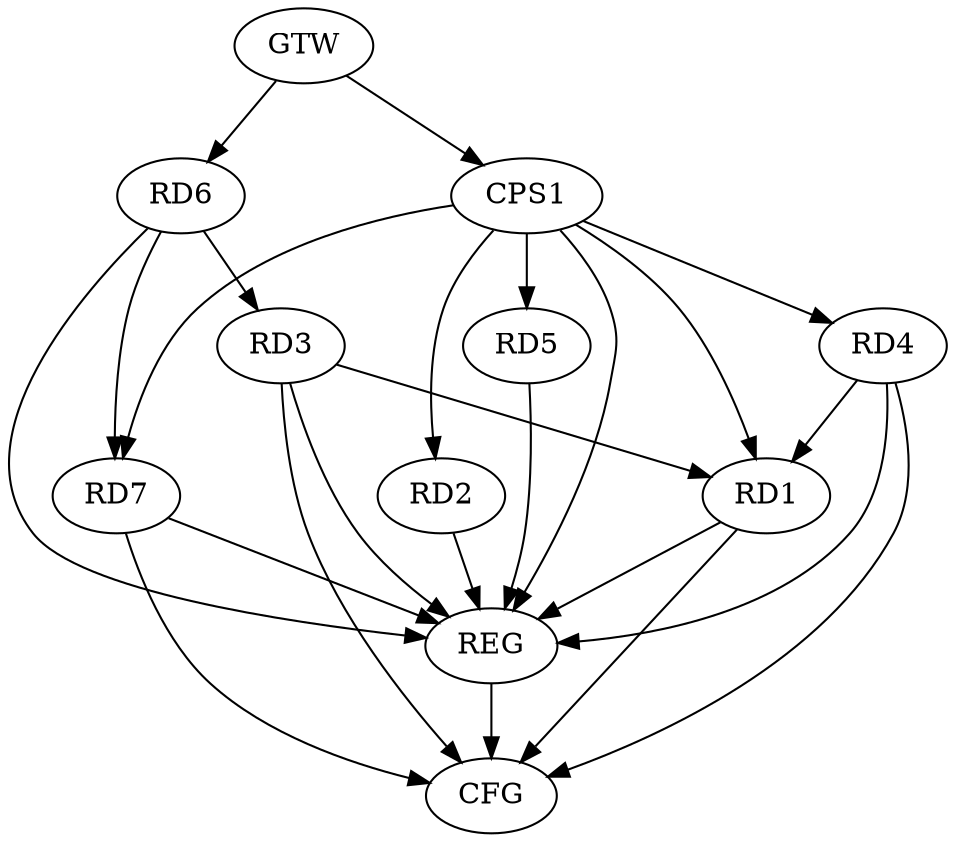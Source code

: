 strict digraph G {
  RD1 [ label="RD1" ];
  RD2 [ label="RD2" ];
  RD3 [ label="RD3" ];
  RD4 [ label="RD4" ];
  RD5 [ label="RD5" ];
  RD6 [ label="RD6" ];
  RD7 [ label="RD7" ];
  CPS1 [ label="CPS1" ];
  GTW [ label="GTW" ];
  REG [ label="REG" ];
  CFG [ label="CFG" ];
  RD3 -> RD1;
  RD6 -> RD3;
  RD6 -> RD7;
  CPS1 -> RD1;
  CPS1 -> RD2;
  CPS1 -> RD4;
  CPS1 -> RD5;
  CPS1 -> RD7;
  GTW -> RD6;
  GTW -> CPS1;
  RD1 -> REG;
  RD2 -> REG;
  RD3 -> REG;
  RD4 -> REG;
  RD5 -> REG;
  RD6 -> REG;
  RD7 -> REG;
  CPS1 -> REG;
  RD3 -> CFG;
  RD4 -> CFG;
  RD1 -> CFG;
  RD7 -> CFG;
  REG -> CFG;
  RD4 -> RD1;
}
